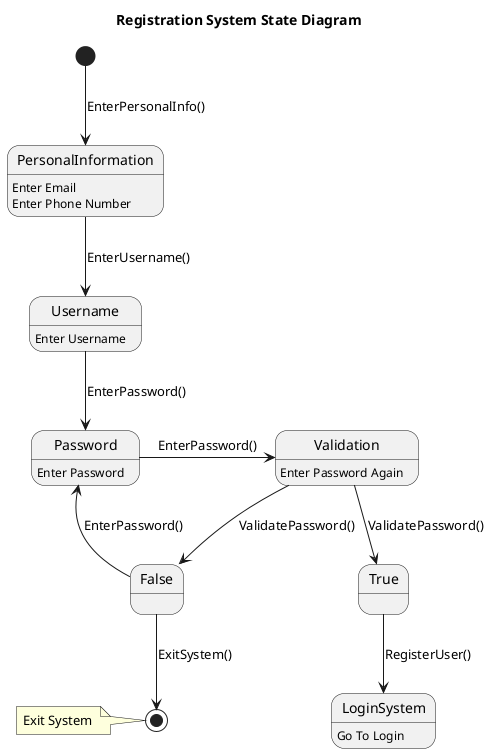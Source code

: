 @startuml

title Registration System State Diagram
[*] --> PersonalInformation: EnterPersonalInfo()
PersonalInformation --> Username:EnterUsername()
Username --> Password:EnterPassword()
Username: Enter Username
Password: Enter Password
Password -> Validation:EnterPassword()
Validation --> True : ValidatePassword()
Validation --> False:ValidatePassword()
True --> LoginSystem : RegisterUser()
Validation:Enter Password Again
Password <-- False : EnterPassword()
False --> [*]:ExitSystem()
note left
Exit System 
end note
LoginSystem: Go To Login
PersonalInformation:Enter Email\nEnter Phone Number

@enduml